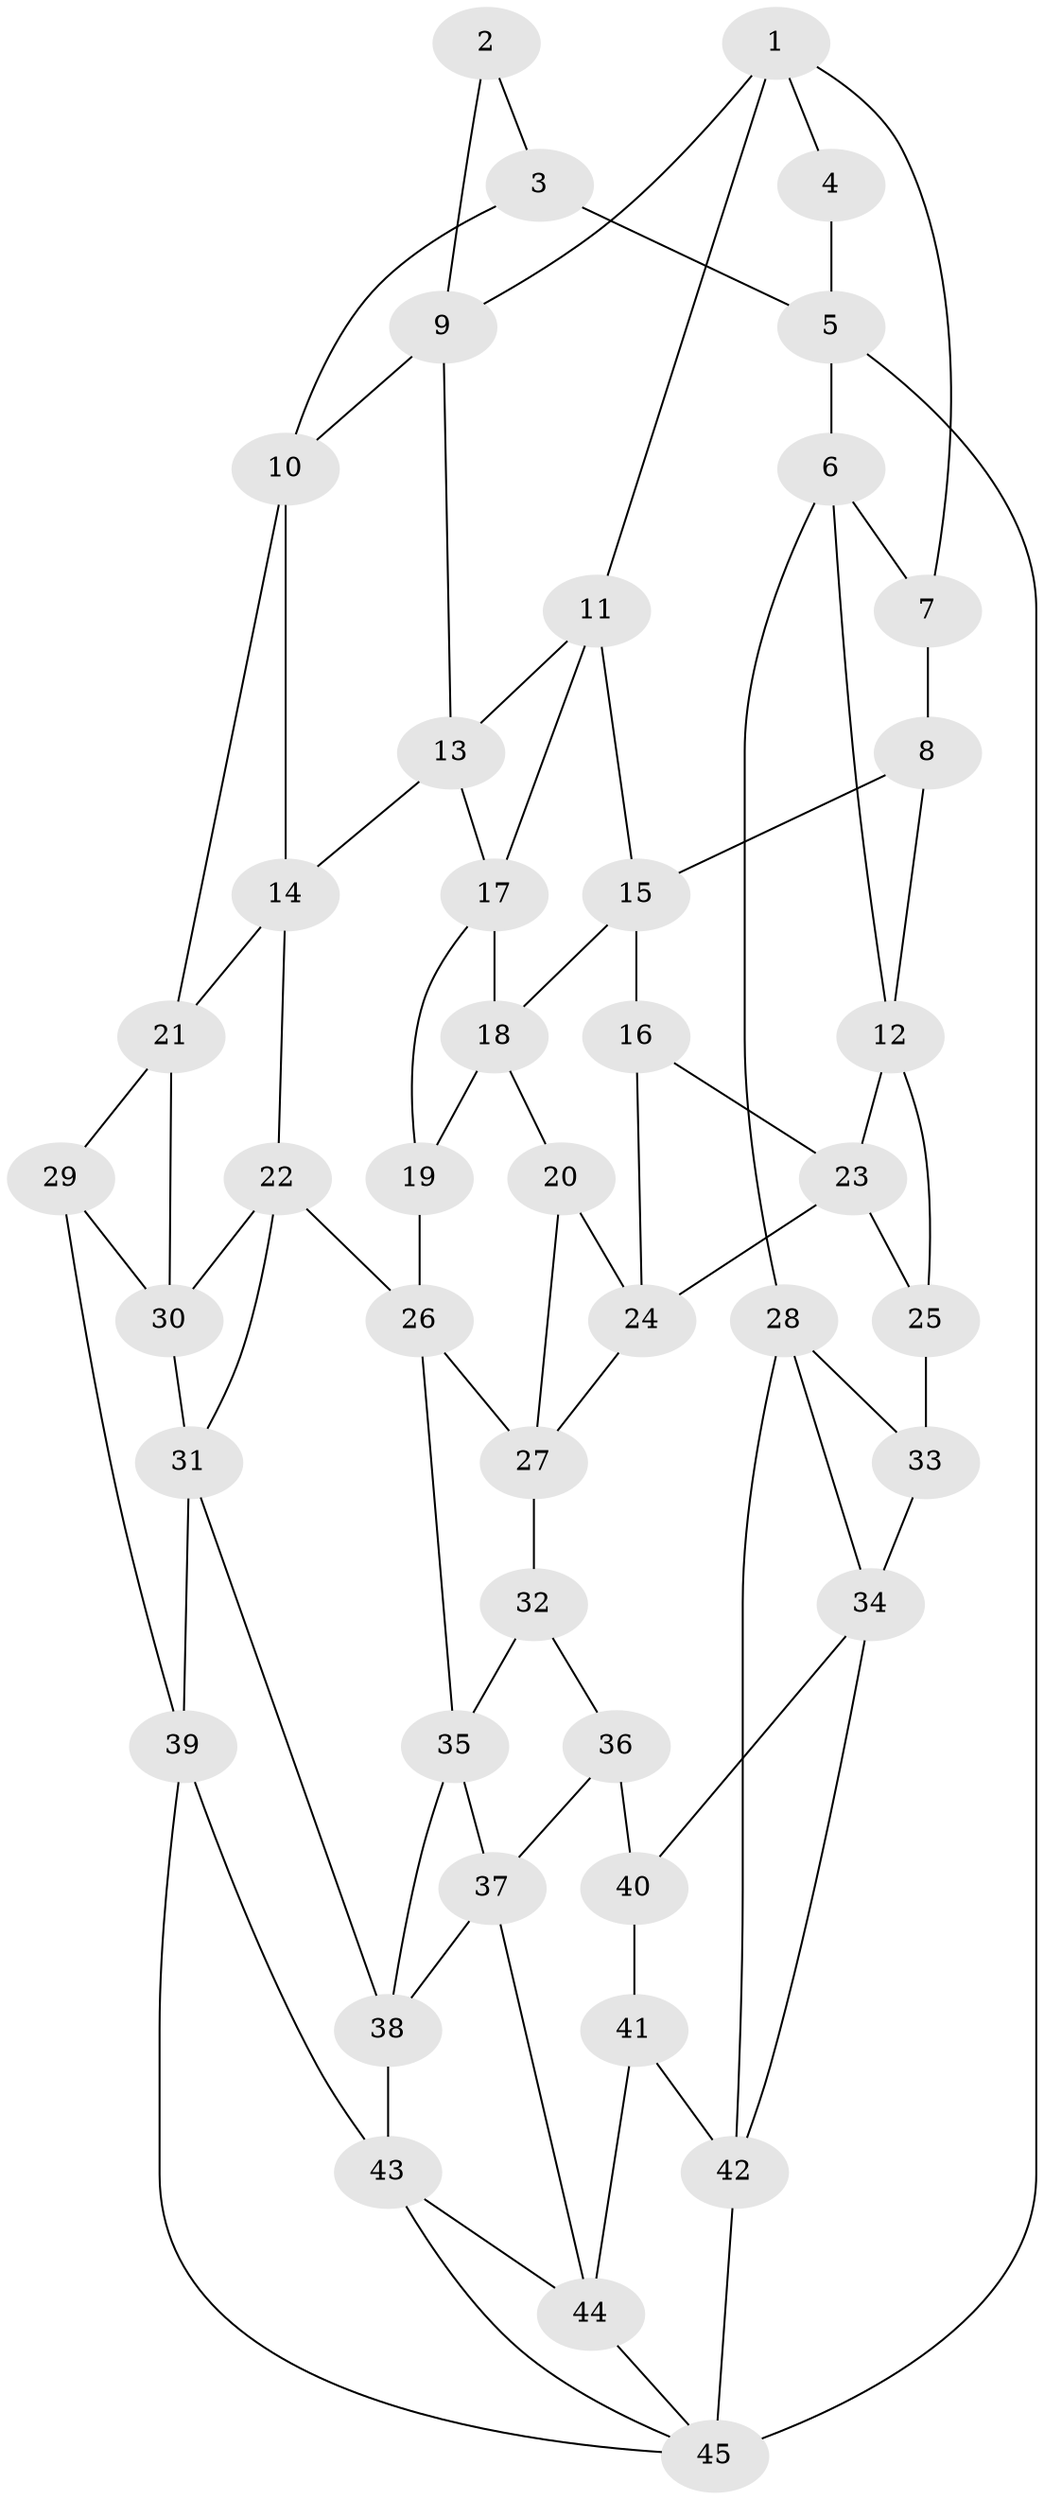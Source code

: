 // original degree distribution, {3: 0.03333333333333333, 4: 0.2, 6: 0.2, 5: 0.5666666666666667}
// Generated by graph-tools (version 1.1) at 2025/03/03/09/25 03:03:29]
// undirected, 45 vertices, 82 edges
graph export_dot {
graph [start="1"]
  node [color=gray90,style=filled];
  1;
  2;
  3;
  4;
  5;
  6;
  7;
  8;
  9;
  10;
  11;
  12;
  13;
  14;
  15;
  16;
  17;
  18;
  19;
  20;
  21;
  22;
  23;
  24;
  25;
  26;
  27;
  28;
  29;
  30;
  31;
  32;
  33;
  34;
  35;
  36;
  37;
  38;
  39;
  40;
  41;
  42;
  43;
  44;
  45;
  1 -- 4 [weight=1.0];
  1 -- 7 [weight=1.0];
  1 -- 9 [weight=1.0];
  1 -- 11 [weight=1.0];
  2 -- 3 [weight=1.0];
  2 -- 9 [weight=1.0];
  3 -- 5 [weight=1.0];
  3 -- 10 [weight=1.0];
  4 -- 5 [weight=2.0];
  5 -- 6 [weight=1.0];
  5 -- 45 [weight=2.0];
  6 -- 7 [weight=1.0];
  6 -- 12 [weight=1.0];
  6 -- 28 [weight=1.0];
  7 -- 8 [weight=1.0];
  8 -- 12 [weight=1.0];
  8 -- 15 [weight=1.0];
  9 -- 10 [weight=1.0];
  9 -- 13 [weight=1.0];
  10 -- 14 [weight=1.0];
  10 -- 21 [weight=1.0];
  11 -- 13 [weight=1.0];
  11 -- 15 [weight=1.0];
  11 -- 17 [weight=1.0];
  12 -- 23 [weight=1.0];
  12 -- 25 [weight=1.0];
  13 -- 14 [weight=1.0];
  13 -- 17 [weight=1.0];
  14 -- 21 [weight=1.0];
  14 -- 22 [weight=1.0];
  15 -- 16 [weight=1.0];
  15 -- 18 [weight=1.0];
  16 -- 23 [weight=1.0];
  16 -- 24 [weight=1.0];
  17 -- 18 [weight=1.0];
  17 -- 19 [weight=1.0];
  18 -- 19 [weight=1.0];
  18 -- 20 [weight=1.0];
  19 -- 26 [weight=1.0];
  20 -- 24 [weight=1.0];
  20 -- 27 [weight=1.0];
  21 -- 29 [weight=1.0];
  21 -- 30 [weight=1.0];
  22 -- 26 [weight=1.0];
  22 -- 30 [weight=1.0];
  22 -- 31 [weight=1.0];
  23 -- 24 [weight=1.0];
  23 -- 25 [weight=1.0];
  24 -- 27 [weight=1.0];
  25 -- 33 [weight=2.0];
  26 -- 27 [weight=1.0];
  26 -- 35 [weight=1.0];
  27 -- 32 [weight=1.0];
  28 -- 33 [weight=1.0];
  28 -- 34 [weight=1.0];
  28 -- 42 [weight=1.0];
  29 -- 30 [weight=1.0];
  29 -- 39 [weight=1.0];
  30 -- 31 [weight=1.0];
  31 -- 38 [weight=1.0];
  31 -- 39 [weight=1.0];
  32 -- 35 [weight=1.0];
  32 -- 36 [weight=1.0];
  33 -- 34 [weight=1.0];
  34 -- 40 [weight=1.0];
  34 -- 42 [weight=1.0];
  35 -- 37 [weight=1.0];
  35 -- 38 [weight=1.0];
  36 -- 37 [weight=1.0];
  36 -- 40 [weight=2.0];
  37 -- 38 [weight=1.0];
  37 -- 44 [weight=1.0];
  38 -- 43 [weight=1.0];
  39 -- 43 [weight=1.0];
  39 -- 45 [weight=1.0];
  40 -- 41 [weight=1.0];
  41 -- 42 [weight=1.0];
  41 -- 44 [weight=1.0];
  42 -- 45 [weight=1.0];
  43 -- 44 [weight=1.0];
  43 -- 45 [weight=1.0];
  44 -- 45 [weight=1.0];
}
